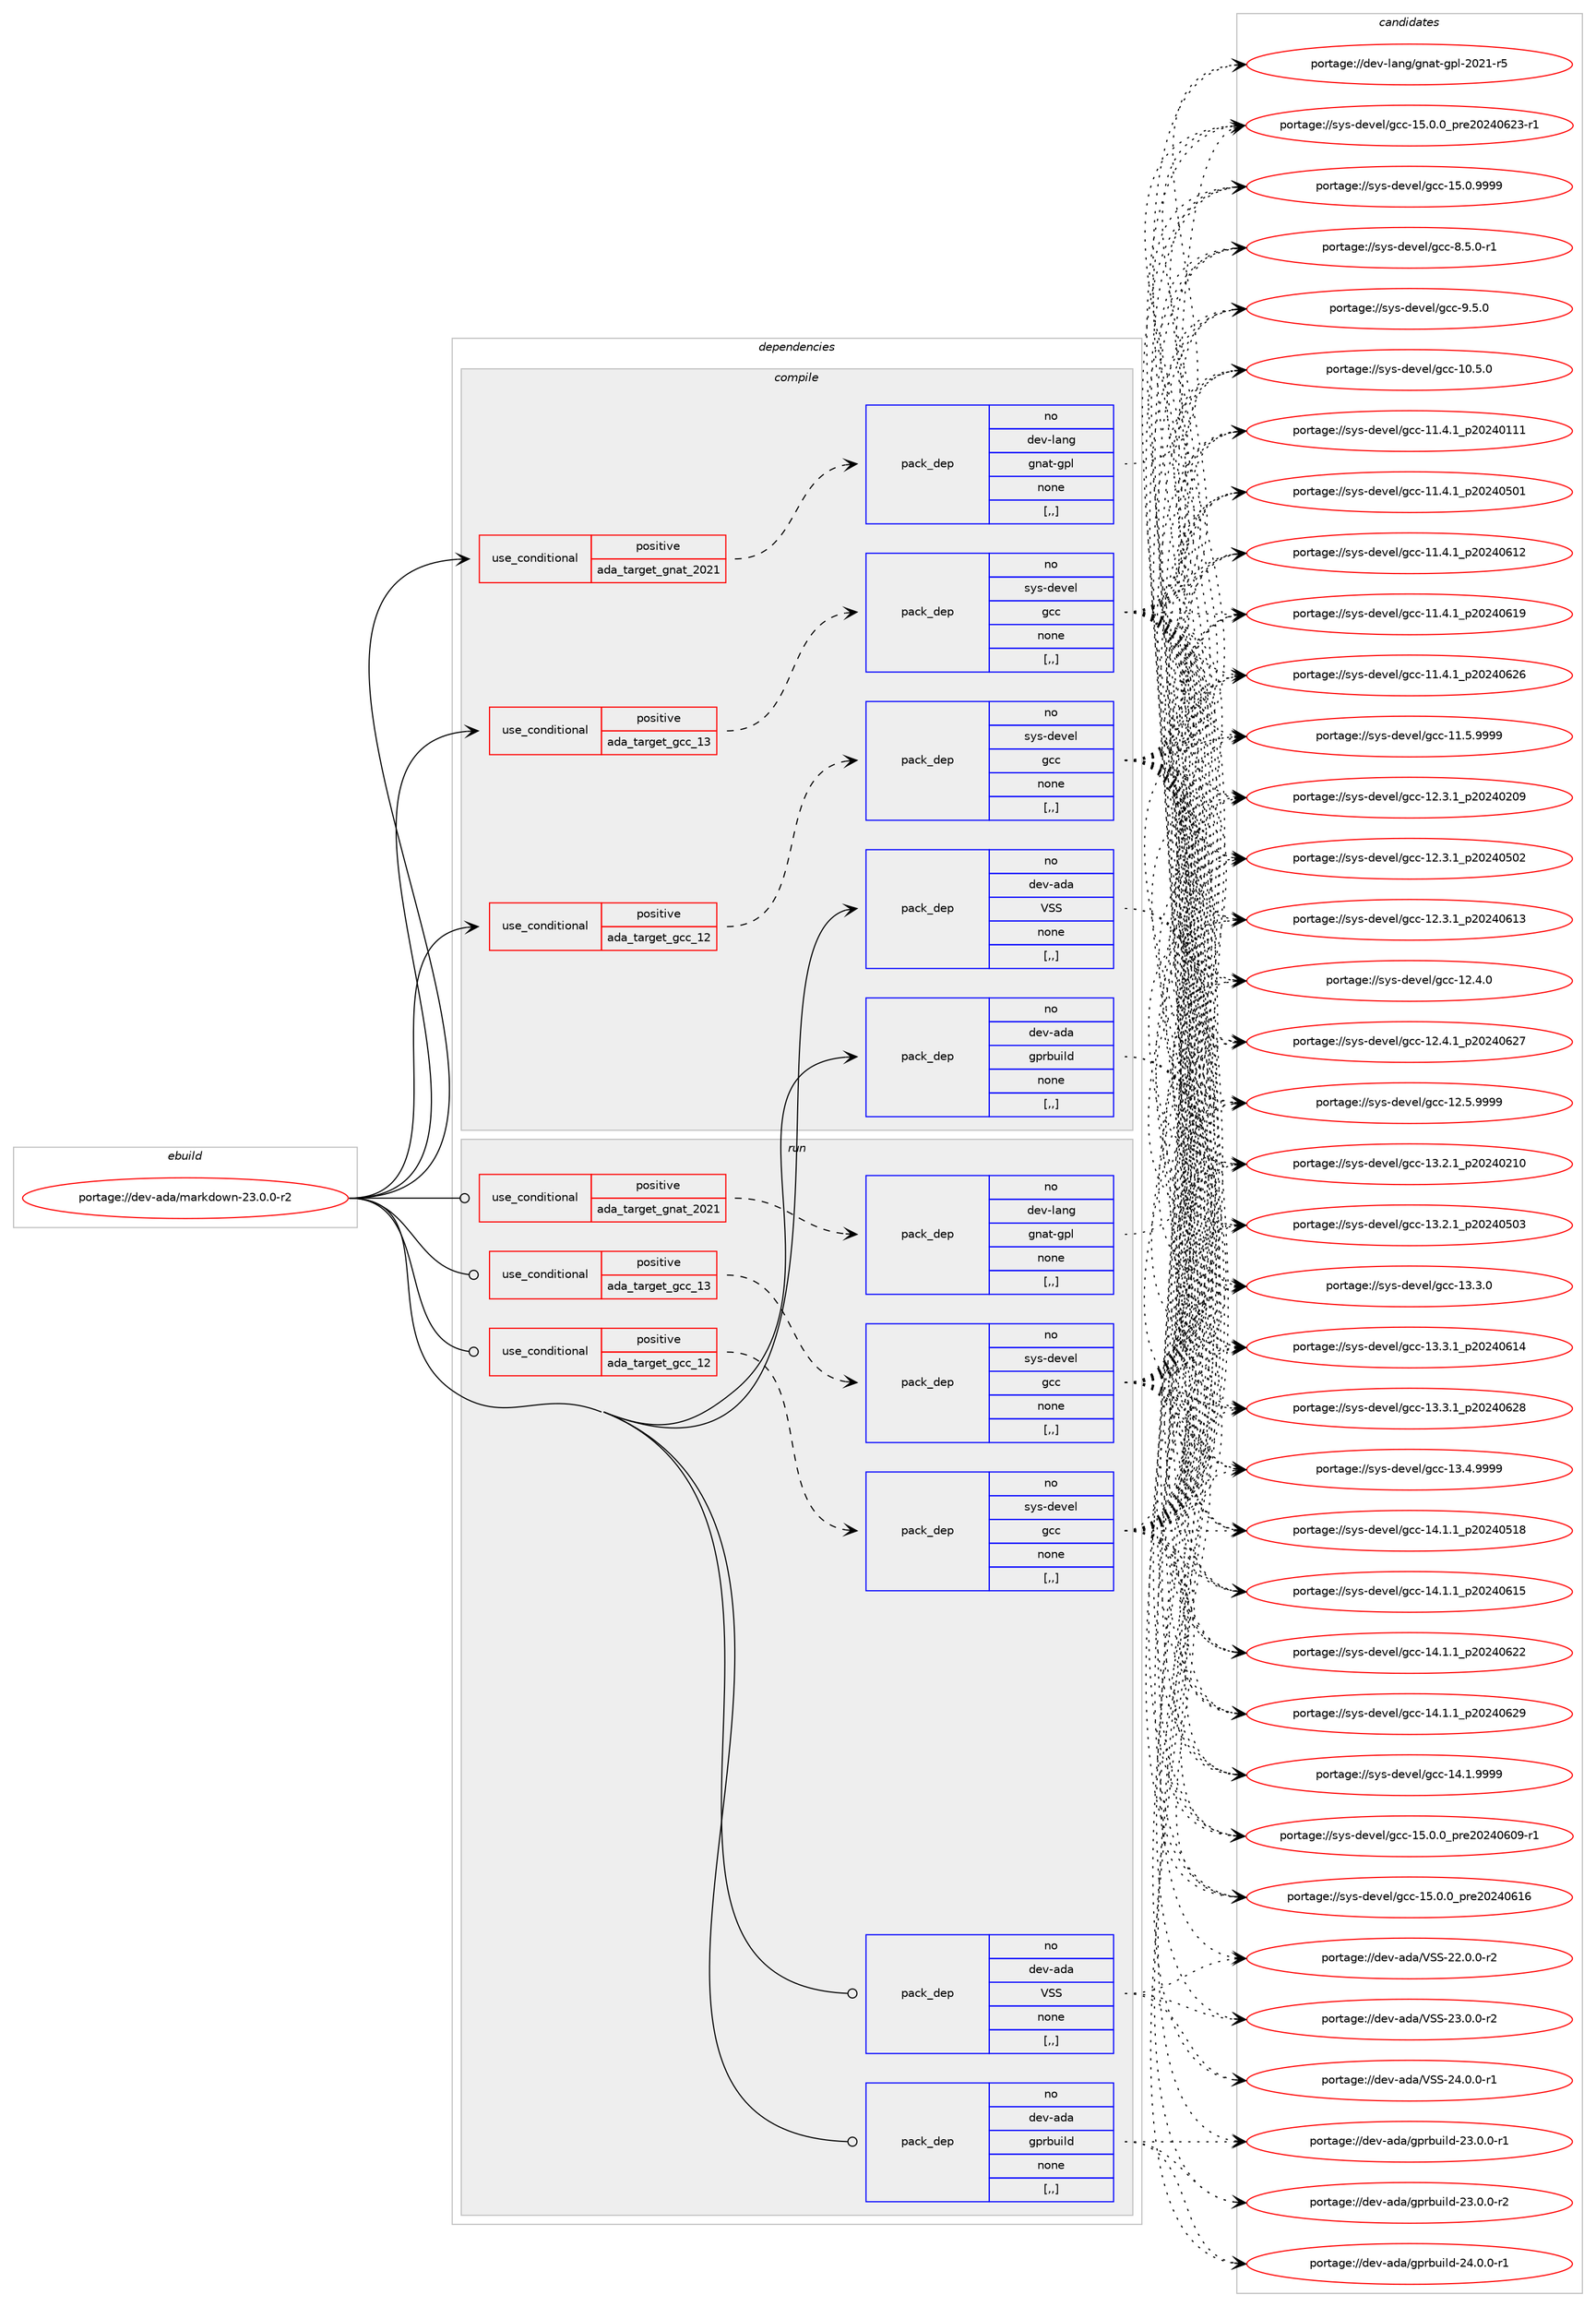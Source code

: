 digraph prolog {

# *************
# Graph options
# *************

newrank=true;
concentrate=true;
compound=true;
graph [rankdir=LR,fontname=Helvetica,fontsize=10,ranksep=1.5];#, ranksep=2.5, nodesep=0.2];
edge  [arrowhead=vee];
node  [fontname=Helvetica,fontsize=10];

# **********
# The ebuild
# **********

subgraph cluster_leftcol {
color=gray;
rank=same;
label=<<i>ebuild</i>>;
id [label="portage://dev-ada/markdown-23.0.0-r2", color=red, width=4, href="../dev-ada/markdown-23.0.0-r2.svg"];
}

# ****************
# The dependencies
# ****************

subgraph cluster_midcol {
color=gray;
label=<<i>dependencies</i>>;
subgraph cluster_compile {
fillcolor="#eeeeee";
style=filled;
label=<<i>compile</i>>;
subgraph cond16200 {
dependency62709 [label=<<TABLE BORDER="0" CELLBORDER="1" CELLSPACING="0" CELLPADDING="4"><TR><TD ROWSPAN="3" CELLPADDING="10">use_conditional</TD></TR><TR><TD>positive</TD></TR><TR><TD>ada_target_gcc_12</TD></TR></TABLE>>, shape=none, color=red];
subgraph pack45618 {
dependency62710 [label=<<TABLE BORDER="0" CELLBORDER="1" CELLSPACING="0" CELLPADDING="4" WIDTH="220"><TR><TD ROWSPAN="6" CELLPADDING="30">pack_dep</TD></TR><TR><TD WIDTH="110">no</TD></TR><TR><TD>sys-devel</TD></TR><TR><TD>gcc</TD></TR><TR><TD>none</TD></TR><TR><TD>[,,]</TD></TR></TABLE>>, shape=none, color=blue];
}
dependency62709:e -> dependency62710:w [weight=20,style="dashed",arrowhead="vee"];
}
id:e -> dependency62709:w [weight=20,style="solid",arrowhead="vee"];
subgraph cond16201 {
dependency62711 [label=<<TABLE BORDER="0" CELLBORDER="1" CELLSPACING="0" CELLPADDING="4"><TR><TD ROWSPAN="3" CELLPADDING="10">use_conditional</TD></TR><TR><TD>positive</TD></TR><TR><TD>ada_target_gcc_13</TD></TR></TABLE>>, shape=none, color=red];
subgraph pack45619 {
dependency62712 [label=<<TABLE BORDER="0" CELLBORDER="1" CELLSPACING="0" CELLPADDING="4" WIDTH="220"><TR><TD ROWSPAN="6" CELLPADDING="30">pack_dep</TD></TR><TR><TD WIDTH="110">no</TD></TR><TR><TD>sys-devel</TD></TR><TR><TD>gcc</TD></TR><TR><TD>none</TD></TR><TR><TD>[,,]</TD></TR></TABLE>>, shape=none, color=blue];
}
dependency62711:e -> dependency62712:w [weight=20,style="dashed",arrowhead="vee"];
}
id:e -> dependency62711:w [weight=20,style="solid",arrowhead="vee"];
subgraph cond16202 {
dependency62713 [label=<<TABLE BORDER="0" CELLBORDER="1" CELLSPACING="0" CELLPADDING="4"><TR><TD ROWSPAN="3" CELLPADDING="10">use_conditional</TD></TR><TR><TD>positive</TD></TR><TR><TD>ada_target_gnat_2021</TD></TR></TABLE>>, shape=none, color=red];
subgraph pack45620 {
dependency62714 [label=<<TABLE BORDER="0" CELLBORDER="1" CELLSPACING="0" CELLPADDING="4" WIDTH="220"><TR><TD ROWSPAN="6" CELLPADDING="30">pack_dep</TD></TR><TR><TD WIDTH="110">no</TD></TR><TR><TD>dev-lang</TD></TR><TR><TD>gnat-gpl</TD></TR><TR><TD>none</TD></TR><TR><TD>[,,]</TD></TR></TABLE>>, shape=none, color=blue];
}
dependency62713:e -> dependency62714:w [weight=20,style="dashed",arrowhead="vee"];
}
id:e -> dependency62713:w [weight=20,style="solid",arrowhead="vee"];
subgraph pack45621 {
dependency62715 [label=<<TABLE BORDER="0" CELLBORDER="1" CELLSPACING="0" CELLPADDING="4" WIDTH="220"><TR><TD ROWSPAN="6" CELLPADDING="30">pack_dep</TD></TR><TR><TD WIDTH="110">no</TD></TR><TR><TD>dev-ada</TD></TR><TR><TD>VSS</TD></TR><TR><TD>none</TD></TR><TR><TD>[,,]</TD></TR></TABLE>>, shape=none, color=blue];
}
id:e -> dependency62715:w [weight=20,style="solid",arrowhead="vee"];
subgraph pack45622 {
dependency62716 [label=<<TABLE BORDER="0" CELLBORDER="1" CELLSPACING="0" CELLPADDING="4" WIDTH="220"><TR><TD ROWSPAN="6" CELLPADDING="30">pack_dep</TD></TR><TR><TD WIDTH="110">no</TD></TR><TR><TD>dev-ada</TD></TR><TR><TD>gprbuild</TD></TR><TR><TD>none</TD></TR><TR><TD>[,,]</TD></TR></TABLE>>, shape=none, color=blue];
}
id:e -> dependency62716:w [weight=20,style="solid",arrowhead="vee"];
}
subgraph cluster_compileandrun {
fillcolor="#eeeeee";
style=filled;
label=<<i>compile and run</i>>;
}
subgraph cluster_run {
fillcolor="#eeeeee";
style=filled;
label=<<i>run</i>>;
subgraph cond16203 {
dependency62717 [label=<<TABLE BORDER="0" CELLBORDER="1" CELLSPACING="0" CELLPADDING="4"><TR><TD ROWSPAN="3" CELLPADDING="10">use_conditional</TD></TR><TR><TD>positive</TD></TR><TR><TD>ada_target_gcc_12</TD></TR></TABLE>>, shape=none, color=red];
subgraph pack45623 {
dependency62718 [label=<<TABLE BORDER="0" CELLBORDER="1" CELLSPACING="0" CELLPADDING="4" WIDTH="220"><TR><TD ROWSPAN="6" CELLPADDING="30">pack_dep</TD></TR><TR><TD WIDTH="110">no</TD></TR><TR><TD>sys-devel</TD></TR><TR><TD>gcc</TD></TR><TR><TD>none</TD></TR><TR><TD>[,,]</TD></TR></TABLE>>, shape=none, color=blue];
}
dependency62717:e -> dependency62718:w [weight=20,style="dashed",arrowhead="vee"];
}
id:e -> dependency62717:w [weight=20,style="solid",arrowhead="odot"];
subgraph cond16204 {
dependency62719 [label=<<TABLE BORDER="0" CELLBORDER="1" CELLSPACING="0" CELLPADDING="4"><TR><TD ROWSPAN="3" CELLPADDING="10">use_conditional</TD></TR><TR><TD>positive</TD></TR><TR><TD>ada_target_gcc_13</TD></TR></TABLE>>, shape=none, color=red];
subgraph pack45624 {
dependency62720 [label=<<TABLE BORDER="0" CELLBORDER="1" CELLSPACING="0" CELLPADDING="4" WIDTH="220"><TR><TD ROWSPAN="6" CELLPADDING="30">pack_dep</TD></TR><TR><TD WIDTH="110">no</TD></TR><TR><TD>sys-devel</TD></TR><TR><TD>gcc</TD></TR><TR><TD>none</TD></TR><TR><TD>[,,]</TD></TR></TABLE>>, shape=none, color=blue];
}
dependency62719:e -> dependency62720:w [weight=20,style="dashed",arrowhead="vee"];
}
id:e -> dependency62719:w [weight=20,style="solid",arrowhead="odot"];
subgraph cond16205 {
dependency62721 [label=<<TABLE BORDER="0" CELLBORDER="1" CELLSPACING="0" CELLPADDING="4"><TR><TD ROWSPAN="3" CELLPADDING="10">use_conditional</TD></TR><TR><TD>positive</TD></TR><TR><TD>ada_target_gnat_2021</TD></TR></TABLE>>, shape=none, color=red];
subgraph pack45625 {
dependency62722 [label=<<TABLE BORDER="0" CELLBORDER="1" CELLSPACING="0" CELLPADDING="4" WIDTH="220"><TR><TD ROWSPAN="6" CELLPADDING="30">pack_dep</TD></TR><TR><TD WIDTH="110">no</TD></TR><TR><TD>dev-lang</TD></TR><TR><TD>gnat-gpl</TD></TR><TR><TD>none</TD></TR><TR><TD>[,,]</TD></TR></TABLE>>, shape=none, color=blue];
}
dependency62721:e -> dependency62722:w [weight=20,style="dashed",arrowhead="vee"];
}
id:e -> dependency62721:w [weight=20,style="solid",arrowhead="odot"];
subgraph pack45626 {
dependency62723 [label=<<TABLE BORDER="0" CELLBORDER="1" CELLSPACING="0" CELLPADDING="4" WIDTH="220"><TR><TD ROWSPAN="6" CELLPADDING="30">pack_dep</TD></TR><TR><TD WIDTH="110">no</TD></TR><TR><TD>dev-ada</TD></TR><TR><TD>VSS</TD></TR><TR><TD>none</TD></TR><TR><TD>[,,]</TD></TR></TABLE>>, shape=none, color=blue];
}
id:e -> dependency62723:w [weight=20,style="solid",arrowhead="odot"];
subgraph pack45627 {
dependency62724 [label=<<TABLE BORDER="0" CELLBORDER="1" CELLSPACING="0" CELLPADDING="4" WIDTH="220"><TR><TD ROWSPAN="6" CELLPADDING="30">pack_dep</TD></TR><TR><TD WIDTH="110">no</TD></TR><TR><TD>dev-ada</TD></TR><TR><TD>gprbuild</TD></TR><TR><TD>none</TD></TR><TR><TD>[,,]</TD></TR></TABLE>>, shape=none, color=blue];
}
id:e -> dependency62724:w [weight=20,style="solid",arrowhead="odot"];
}
}

# **************
# The candidates
# **************

subgraph cluster_choices {
rank=same;
color=gray;
label=<<i>candidates</i>>;

subgraph choice45618 {
color=black;
nodesep=1;
choice1151211154510010111810110847103999945494846534648 [label="portage://sys-devel/gcc-10.5.0", color=red, width=4,href="../sys-devel/gcc-10.5.0.svg"];
choice1151211154510010111810110847103999945494946524649951125048505248494949 [label="portage://sys-devel/gcc-11.4.1_p20240111", color=red, width=4,href="../sys-devel/gcc-11.4.1_p20240111.svg"];
choice1151211154510010111810110847103999945494946524649951125048505248534849 [label="portage://sys-devel/gcc-11.4.1_p20240501", color=red, width=4,href="../sys-devel/gcc-11.4.1_p20240501.svg"];
choice1151211154510010111810110847103999945494946524649951125048505248544950 [label="portage://sys-devel/gcc-11.4.1_p20240612", color=red, width=4,href="../sys-devel/gcc-11.4.1_p20240612.svg"];
choice1151211154510010111810110847103999945494946524649951125048505248544957 [label="portage://sys-devel/gcc-11.4.1_p20240619", color=red, width=4,href="../sys-devel/gcc-11.4.1_p20240619.svg"];
choice1151211154510010111810110847103999945494946524649951125048505248545054 [label="portage://sys-devel/gcc-11.4.1_p20240626", color=red, width=4,href="../sys-devel/gcc-11.4.1_p20240626.svg"];
choice1151211154510010111810110847103999945494946534657575757 [label="portage://sys-devel/gcc-11.5.9999", color=red, width=4,href="../sys-devel/gcc-11.5.9999.svg"];
choice1151211154510010111810110847103999945495046514649951125048505248504857 [label="portage://sys-devel/gcc-12.3.1_p20240209", color=red, width=4,href="../sys-devel/gcc-12.3.1_p20240209.svg"];
choice1151211154510010111810110847103999945495046514649951125048505248534850 [label="portage://sys-devel/gcc-12.3.1_p20240502", color=red, width=4,href="../sys-devel/gcc-12.3.1_p20240502.svg"];
choice1151211154510010111810110847103999945495046514649951125048505248544951 [label="portage://sys-devel/gcc-12.3.1_p20240613", color=red, width=4,href="../sys-devel/gcc-12.3.1_p20240613.svg"];
choice1151211154510010111810110847103999945495046524648 [label="portage://sys-devel/gcc-12.4.0", color=red, width=4,href="../sys-devel/gcc-12.4.0.svg"];
choice1151211154510010111810110847103999945495046524649951125048505248545055 [label="portage://sys-devel/gcc-12.4.1_p20240627", color=red, width=4,href="../sys-devel/gcc-12.4.1_p20240627.svg"];
choice1151211154510010111810110847103999945495046534657575757 [label="portage://sys-devel/gcc-12.5.9999", color=red, width=4,href="../sys-devel/gcc-12.5.9999.svg"];
choice1151211154510010111810110847103999945495146504649951125048505248504948 [label="portage://sys-devel/gcc-13.2.1_p20240210", color=red, width=4,href="../sys-devel/gcc-13.2.1_p20240210.svg"];
choice1151211154510010111810110847103999945495146504649951125048505248534851 [label="portage://sys-devel/gcc-13.2.1_p20240503", color=red, width=4,href="../sys-devel/gcc-13.2.1_p20240503.svg"];
choice1151211154510010111810110847103999945495146514648 [label="portage://sys-devel/gcc-13.3.0", color=red, width=4,href="../sys-devel/gcc-13.3.0.svg"];
choice1151211154510010111810110847103999945495146514649951125048505248544952 [label="portage://sys-devel/gcc-13.3.1_p20240614", color=red, width=4,href="../sys-devel/gcc-13.3.1_p20240614.svg"];
choice1151211154510010111810110847103999945495146514649951125048505248545056 [label="portage://sys-devel/gcc-13.3.1_p20240628", color=red, width=4,href="../sys-devel/gcc-13.3.1_p20240628.svg"];
choice1151211154510010111810110847103999945495146524657575757 [label="portage://sys-devel/gcc-13.4.9999", color=red, width=4,href="../sys-devel/gcc-13.4.9999.svg"];
choice1151211154510010111810110847103999945495246494649951125048505248534956 [label="portage://sys-devel/gcc-14.1.1_p20240518", color=red, width=4,href="../sys-devel/gcc-14.1.1_p20240518.svg"];
choice1151211154510010111810110847103999945495246494649951125048505248544953 [label="portage://sys-devel/gcc-14.1.1_p20240615", color=red, width=4,href="../sys-devel/gcc-14.1.1_p20240615.svg"];
choice1151211154510010111810110847103999945495246494649951125048505248545050 [label="portage://sys-devel/gcc-14.1.1_p20240622", color=red, width=4,href="../sys-devel/gcc-14.1.1_p20240622.svg"];
choice1151211154510010111810110847103999945495246494649951125048505248545057 [label="portage://sys-devel/gcc-14.1.1_p20240629", color=red, width=4,href="../sys-devel/gcc-14.1.1_p20240629.svg"];
choice1151211154510010111810110847103999945495246494657575757 [label="portage://sys-devel/gcc-14.1.9999", color=red, width=4,href="../sys-devel/gcc-14.1.9999.svg"];
choice11512111545100101118101108471039999454953464846489511211410150485052485448574511449 [label="portage://sys-devel/gcc-15.0.0_pre20240609-r1", color=red, width=4,href="../sys-devel/gcc-15.0.0_pre20240609-r1.svg"];
choice1151211154510010111810110847103999945495346484648951121141015048505248544954 [label="portage://sys-devel/gcc-15.0.0_pre20240616", color=red, width=4,href="../sys-devel/gcc-15.0.0_pre20240616.svg"];
choice11512111545100101118101108471039999454953464846489511211410150485052485450514511449 [label="portage://sys-devel/gcc-15.0.0_pre20240623-r1", color=red, width=4,href="../sys-devel/gcc-15.0.0_pre20240623-r1.svg"];
choice1151211154510010111810110847103999945495346484657575757 [label="portage://sys-devel/gcc-15.0.9999", color=red, width=4,href="../sys-devel/gcc-15.0.9999.svg"];
choice115121115451001011181011084710399994556465346484511449 [label="portage://sys-devel/gcc-8.5.0-r1", color=red, width=4,href="../sys-devel/gcc-8.5.0-r1.svg"];
choice11512111545100101118101108471039999455746534648 [label="portage://sys-devel/gcc-9.5.0", color=red, width=4,href="../sys-devel/gcc-9.5.0.svg"];
dependency62710:e -> choice1151211154510010111810110847103999945494846534648:w [style=dotted,weight="100"];
dependency62710:e -> choice1151211154510010111810110847103999945494946524649951125048505248494949:w [style=dotted,weight="100"];
dependency62710:e -> choice1151211154510010111810110847103999945494946524649951125048505248534849:w [style=dotted,weight="100"];
dependency62710:e -> choice1151211154510010111810110847103999945494946524649951125048505248544950:w [style=dotted,weight="100"];
dependency62710:e -> choice1151211154510010111810110847103999945494946524649951125048505248544957:w [style=dotted,weight="100"];
dependency62710:e -> choice1151211154510010111810110847103999945494946524649951125048505248545054:w [style=dotted,weight="100"];
dependency62710:e -> choice1151211154510010111810110847103999945494946534657575757:w [style=dotted,weight="100"];
dependency62710:e -> choice1151211154510010111810110847103999945495046514649951125048505248504857:w [style=dotted,weight="100"];
dependency62710:e -> choice1151211154510010111810110847103999945495046514649951125048505248534850:w [style=dotted,weight="100"];
dependency62710:e -> choice1151211154510010111810110847103999945495046514649951125048505248544951:w [style=dotted,weight="100"];
dependency62710:e -> choice1151211154510010111810110847103999945495046524648:w [style=dotted,weight="100"];
dependency62710:e -> choice1151211154510010111810110847103999945495046524649951125048505248545055:w [style=dotted,weight="100"];
dependency62710:e -> choice1151211154510010111810110847103999945495046534657575757:w [style=dotted,weight="100"];
dependency62710:e -> choice1151211154510010111810110847103999945495146504649951125048505248504948:w [style=dotted,weight="100"];
dependency62710:e -> choice1151211154510010111810110847103999945495146504649951125048505248534851:w [style=dotted,weight="100"];
dependency62710:e -> choice1151211154510010111810110847103999945495146514648:w [style=dotted,weight="100"];
dependency62710:e -> choice1151211154510010111810110847103999945495146514649951125048505248544952:w [style=dotted,weight="100"];
dependency62710:e -> choice1151211154510010111810110847103999945495146514649951125048505248545056:w [style=dotted,weight="100"];
dependency62710:e -> choice1151211154510010111810110847103999945495146524657575757:w [style=dotted,weight="100"];
dependency62710:e -> choice1151211154510010111810110847103999945495246494649951125048505248534956:w [style=dotted,weight="100"];
dependency62710:e -> choice1151211154510010111810110847103999945495246494649951125048505248544953:w [style=dotted,weight="100"];
dependency62710:e -> choice1151211154510010111810110847103999945495246494649951125048505248545050:w [style=dotted,weight="100"];
dependency62710:e -> choice1151211154510010111810110847103999945495246494649951125048505248545057:w [style=dotted,weight="100"];
dependency62710:e -> choice1151211154510010111810110847103999945495246494657575757:w [style=dotted,weight="100"];
dependency62710:e -> choice11512111545100101118101108471039999454953464846489511211410150485052485448574511449:w [style=dotted,weight="100"];
dependency62710:e -> choice1151211154510010111810110847103999945495346484648951121141015048505248544954:w [style=dotted,weight="100"];
dependency62710:e -> choice11512111545100101118101108471039999454953464846489511211410150485052485450514511449:w [style=dotted,weight="100"];
dependency62710:e -> choice1151211154510010111810110847103999945495346484657575757:w [style=dotted,weight="100"];
dependency62710:e -> choice115121115451001011181011084710399994556465346484511449:w [style=dotted,weight="100"];
dependency62710:e -> choice11512111545100101118101108471039999455746534648:w [style=dotted,weight="100"];
}
subgraph choice45619 {
color=black;
nodesep=1;
choice1151211154510010111810110847103999945494846534648 [label="portage://sys-devel/gcc-10.5.0", color=red, width=4,href="../sys-devel/gcc-10.5.0.svg"];
choice1151211154510010111810110847103999945494946524649951125048505248494949 [label="portage://sys-devel/gcc-11.4.1_p20240111", color=red, width=4,href="../sys-devel/gcc-11.4.1_p20240111.svg"];
choice1151211154510010111810110847103999945494946524649951125048505248534849 [label="portage://sys-devel/gcc-11.4.1_p20240501", color=red, width=4,href="../sys-devel/gcc-11.4.1_p20240501.svg"];
choice1151211154510010111810110847103999945494946524649951125048505248544950 [label="portage://sys-devel/gcc-11.4.1_p20240612", color=red, width=4,href="../sys-devel/gcc-11.4.1_p20240612.svg"];
choice1151211154510010111810110847103999945494946524649951125048505248544957 [label="portage://sys-devel/gcc-11.4.1_p20240619", color=red, width=4,href="../sys-devel/gcc-11.4.1_p20240619.svg"];
choice1151211154510010111810110847103999945494946524649951125048505248545054 [label="portage://sys-devel/gcc-11.4.1_p20240626", color=red, width=4,href="../sys-devel/gcc-11.4.1_p20240626.svg"];
choice1151211154510010111810110847103999945494946534657575757 [label="portage://sys-devel/gcc-11.5.9999", color=red, width=4,href="../sys-devel/gcc-11.5.9999.svg"];
choice1151211154510010111810110847103999945495046514649951125048505248504857 [label="portage://sys-devel/gcc-12.3.1_p20240209", color=red, width=4,href="../sys-devel/gcc-12.3.1_p20240209.svg"];
choice1151211154510010111810110847103999945495046514649951125048505248534850 [label="portage://sys-devel/gcc-12.3.1_p20240502", color=red, width=4,href="../sys-devel/gcc-12.3.1_p20240502.svg"];
choice1151211154510010111810110847103999945495046514649951125048505248544951 [label="portage://sys-devel/gcc-12.3.1_p20240613", color=red, width=4,href="../sys-devel/gcc-12.3.1_p20240613.svg"];
choice1151211154510010111810110847103999945495046524648 [label="portage://sys-devel/gcc-12.4.0", color=red, width=4,href="../sys-devel/gcc-12.4.0.svg"];
choice1151211154510010111810110847103999945495046524649951125048505248545055 [label="portage://sys-devel/gcc-12.4.1_p20240627", color=red, width=4,href="../sys-devel/gcc-12.4.1_p20240627.svg"];
choice1151211154510010111810110847103999945495046534657575757 [label="portage://sys-devel/gcc-12.5.9999", color=red, width=4,href="../sys-devel/gcc-12.5.9999.svg"];
choice1151211154510010111810110847103999945495146504649951125048505248504948 [label="portage://sys-devel/gcc-13.2.1_p20240210", color=red, width=4,href="../sys-devel/gcc-13.2.1_p20240210.svg"];
choice1151211154510010111810110847103999945495146504649951125048505248534851 [label="portage://sys-devel/gcc-13.2.1_p20240503", color=red, width=4,href="../sys-devel/gcc-13.2.1_p20240503.svg"];
choice1151211154510010111810110847103999945495146514648 [label="portage://sys-devel/gcc-13.3.0", color=red, width=4,href="../sys-devel/gcc-13.3.0.svg"];
choice1151211154510010111810110847103999945495146514649951125048505248544952 [label="portage://sys-devel/gcc-13.3.1_p20240614", color=red, width=4,href="../sys-devel/gcc-13.3.1_p20240614.svg"];
choice1151211154510010111810110847103999945495146514649951125048505248545056 [label="portage://sys-devel/gcc-13.3.1_p20240628", color=red, width=4,href="../sys-devel/gcc-13.3.1_p20240628.svg"];
choice1151211154510010111810110847103999945495146524657575757 [label="portage://sys-devel/gcc-13.4.9999", color=red, width=4,href="../sys-devel/gcc-13.4.9999.svg"];
choice1151211154510010111810110847103999945495246494649951125048505248534956 [label="portage://sys-devel/gcc-14.1.1_p20240518", color=red, width=4,href="../sys-devel/gcc-14.1.1_p20240518.svg"];
choice1151211154510010111810110847103999945495246494649951125048505248544953 [label="portage://sys-devel/gcc-14.1.1_p20240615", color=red, width=4,href="../sys-devel/gcc-14.1.1_p20240615.svg"];
choice1151211154510010111810110847103999945495246494649951125048505248545050 [label="portage://sys-devel/gcc-14.1.1_p20240622", color=red, width=4,href="../sys-devel/gcc-14.1.1_p20240622.svg"];
choice1151211154510010111810110847103999945495246494649951125048505248545057 [label="portage://sys-devel/gcc-14.1.1_p20240629", color=red, width=4,href="../sys-devel/gcc-14.1.1_p20240629.svg"];
choice1151211154510010111810110847103999945495246494657575757 [label="portage://sys-devel/gcc-14.1.9999", color=red, width=4,href="../sys-devel/gcc-14.1.9999.svg"];
choice11512111545100101118101108471039999454953464846489511211410150485052485448574511449 [label="portage://sys-devel/gcc-15.0.0_pre20240609-r1", color=red, width=4,href="../sys-devel/gcc-15.0.0_pre20240609-r1.svg"];
choice1151211154510010111810110847103999945495346484648951121141015048505248544954 [label="portage://sys-devel/gcc-15.0.0_pre20240616", color=red, width=4,href="../sys-devel/gcc-15.0.0_pre20240616.svg"];
choice11512111545100101118101108471039999454953464846489511211410150485052485450514511449 [label="portage://sys-devel/gcc-15.0.0_pre20240623-r1", color=red, width=4,href="../sys-devel/gcc-15.0.0_pre20240623-r1.svg"];
choice1151211154510010111810110847103999945495346484657575757 [label="portage://sys-devel/gcc-15.0.9999", color=red, width=4,href="../sys-devel/gcc-15.0.9999.svg"];
choice115121115451001011181011084710399994556465346484511449 [label="portage://sys-devel/gcc-8.5.0-r1", color=red, width=4,href="../sys-devel/gcc-8.5.0-r1.svg"];
choice11512111545100101118101108471039999455746534648 [label="portage://sys-devel/gcc-9.5.0", color=red, width=4,href="../sys-devel/gcc-9.5.0.svg"];
dependency62712:e -> choice1151211154510010111810110847103999945494846534648:w [style=dotted,weight="100"];
dependency62712:e -> choice1151211154510010111810110847103999945494946524649951125048505248494949:w [style=dotted,weight="100"];
dependency62712:e -> choice1151211154510010111810110847103999945494946524649951125048505248534849:w [style=dotted,weight="100"];
dependency62712:e -> choice1151211154510010111810110847103999945494946524649951125048505248544950:w [style=dotted,weight="100"];
dependency62712:e -> choice1151211154510010111810110847103999945494946524649951125048505248544957:w [style=dotted,weight="100"];
dependency62712:e -> choice1151211154510010111810110847103999945494946524649951125048505248545054:w [style=dotted,weight="100"];
dependency62712:e -> choice1151211154510010111810110847103999945494946534657575757:w [style=dotted,weight="100"];
dependency62712:e -> choice1151211154510010111810110847103999945495046514649951125048505248504857:w [style=dotted,weight="100"];
dependency62712:e -> choice1151211154510010111810110847103999945495046514649951125048505248534850:w [style=dotted,weight="100"];
dependency62712:e -> choice1151211154510010111810110847103999945495046514649951125048505248544951:w [style=dotted,weight="100"];
dependency62712:e -> choice1151211154510010111810110847103999945495046524648:w [style=dotted,weight="100"];
dependency62712:e -> choice1151211154510010111810110847103999945495046524649951125048505248545055:w [style=dotted,weight="100"];
dependency62712:e -> choice1151211154510010111810110847103999945495046534657575757:w [style=dotted,weight="100"];
dependency62712:e -> choice1151211154510010111810110847103999945495146504649951125048505248504948:w [style=dotted,weight="100"];
dependency62712:e -> choice1151211154510010111810110847103999945495146504649951125048505248534851:w [style=dotted,weight="100"];
dependency62712:e -> choice1151211154510010111810110847103999945495146514648:w [style=dotted,weight="100"];
dependency62712:e -> choice1151211154510010111810110847103999945495146514649951125048505248544952:w [style=dotted,weight="100"];
dependency62712:e -> choice1151211154510010111810110847103999945495146514649951125048505248545056:w [style=dotted,weight="100"];
dependency62712:e -> choice1151211154510010111810110847103999945495146524657575757:w [style=dotted,weight="100"];
dependency62712:e -> choice1151211154510010111810110847103999945495246494649951125048505248534956:w [style=dotted,weight="100"];
dependency62712:e -> choice1151211154510010111810110847103999945495246494649951125048505248544953:w [style=dotted,weight="100"];
dependency62712:e -> choice1151211154510010111810110847103999945495246494649951125048505248545050:w [style=dotted,weight="100"];
dependency62712:e -> choice1151211154510010111810110847103999945495246494649951125048505248545057:w [style=dotted,weight="100"];
dependency62712:e -> choice1151211154510010111810110847103999945495246494657575757:w [style=dotted,weight="100"];
dependency62712:e -> choice11512111545100101118101108471039999454953464846489511211410150485052485448574511449:w [style=dotted,weight="100"];
dependency62712:e -> choice1151211154510010111810110847103999945495346484648951121141015048505248544954:w [style=dotted,weight="100"];
dependency62712:e -> choice11512111545100101118101108471039999454953464846489511211410150485052485450514511449:w [style=dotted,weight="100"];
dependency62712:e -> choice1151211154510010111810110847103999945495346484657575757:w [style=dotted,weight="100"];
dependency62712:e -> choice115121115451001011181011084710399994556465346484511449:w [style=dotted,weight="100"];
dependency62712:e -> choice11512111545100101118101108471039999455746534648:w [style=dotted,weight="100"];
}
subgraph choice45620 {
color=black;
nodesep=1;
choice100101118451089711010347103110971164510311210845504850494511453 [label="portage://dev-lang/gnat-gpl-2021-r5", color=red, width=4,href="../dev-lang/gnat-gpl-2021-r5.svg"];
dependency62714:e -> choice100101118451089711010347103110971164510311210845504850494511453:w [style=dotted,weight="100"];
}
subgraph choice45621 {
color=black;
nodesep=1;
choice10010111845971009747868383455050464846484511450 [label="portage://dev-ada/VSS-22.0.0-r2", color=red, width=4,href="../dev-ada/VSS-22.0.0-r2.svg"];
choice10010111845971009747868383455051464846484511450 [label="portage://dev-ada/VSS-23.0.0-r2", color=red, width=4,href="../dev-ada/VSS-23.0.0-r2.svg"];
choice10010111845971009747868383455052464846484511449 [label="portage://dev-ada/VSS-24.0.0-r1", color=red, width=4,href="../dev-ada/VSS-24.0.0-r1.svg"];
dependency62715:e -> choice10010111845971009747868383455050464846484511450:w [style=dotted,weight="100"];
dependency62715:e -> choice10010111845971009747868383455051464846484511450:w [style=dotted,weight="100"];
dependency62715:e -> choice10010111845971009747868383455052464846484511449:w [style=dotted,weight="100"];
}
subgraph choice45622 {
color=black;
nodesep=1;
choice1001011184597100974710311211498117105108100455051464846484511449 [label="portage://dev-ada/gprbuild-23.0.0-r1", color=red, width=4,href="../dev-ada/gprbuild-23.0.0-r1.svg"];
choice1001011184597100974710311211498117105108100455051464846484511450 [label="portage://dev-ada/gprbuild-23.0.0-r2", color=red, width=4,href="../dev-ada/gprbuild-23.0.0-r2.svg"];
choice1001011184597100974710311211498117105108100455052464846484511449 [label="portage://dev-ada/gprbuild-24.0.0-r1", color=red, width=4,href="../dev-ada/gprbuild-24.0.0-r1.svg"];
dependency62716:e -> choice1001011184597100974710311211498117105108100455051464846484511449:w [style=dotted,weight="100"];
dependency62716:e -> choice1001011184597100974710311211498117105108100455051464846484511450:w [style=dotted,weight="100"];
dependency62716:e -> choice1001011184597100974710311211498117105108100455052464846484511449:w [style=dotted,weight="100"];
}
subgraph choice45623 {
color=black;
nodesep=1;
choice1151211154510010111810110847103999945494846534648 [label="portage://sys-devel/gcc-10.5.0", color=red, width=4,href="../sys-devel/gcc-10.5.0.svg"];
choice1151211154510010111810110847103999945494946524649951125048505248494949 [label="portage://sys-devel/gcc-11.4.1_p20240111", color=red, width=4,href="../sys-devel/gcc-11.4.1_p20240111.svg"];
choice1151211154510010111810110847103999945494946524649951125048505248534849 [label="portage://sys-devel/gcc-11.4.1_p20240501", color=red, width=4,href="../sys-devel/gcc-11.4.1_p20240501.svg"];
choice1151211154510010111810110847103999945494946524649951125048505248544950 [label="portage://sys-devel/gcc-11.4.1_p20240612", color=red, width=4,href="../sys-devel/gcc-11.4.1_p20240612.svg"];
choice1151211154510010111810110847103999945494946524649951125048505248544957 [label="portage://sys-devel/gcc-11.4.1_p20240619", color=red, width=4,href="../sys-devel/gcc-11.4.1_p20240619.svg"];
choice1151211154510010111810110847103999945494946524649951125048505248545054 [label="portage://sys-devel/gcc-11.4.1_p20240626", color=red, width=4,href="../sys-devel/gcc-11.4.1_p20240626.svg"];
choice1151211154510010111810110847103999945494946534657575757 [label="portage://sys-devel/gcc-11.5.9999", color=red, width=4,href="../sys-devel/gcc-11.5.9999.svg"];
choice1151211154510010111810110847103999945495046514649951125048505248504857 [label="portage://sys-devel/gcc-12.3.1_p20240209", color=red, width=4,href="../sys-devel/gcc-12.3.1_p20240209.svg"];
choice1151211154510010111810110847103999945495046514649951125048505248534850 [label="portage://sys-devel/gcc-12.3.1_p20240502", color=red, width=4,href="../sys-devel/gcc-12.3.1_p20240502.svg"];
choice1151211154510010111810110847103999945495046514649951125048505248544951 [label="portage://sys-devel/gcc-12.3.1_p20240613", color=red, width=4,href="../sys-devel/gcc-12.3.1_p20240613.svg"];
choice1151211154510010111810110847103999945495046524648 [label="portage://sys-devel/gcc-12.4.0", color=red, width=4,href="../sys-devel/gcc-12.4.0.svg"];
choice1151211154510010111810110847103999945495046524649951125048505248545055 [label="portage://sys-devel/gcc-12.4.1_p20240627", color=red, width=4,href="../sys-devel/gcc-12.4.1_p20240627.svg"];
choice1151211154510010111810110847103999945495046534657575757 [label="portage://sys-devel/gcc-12.5.9999", color=red, width=4,href="../sys-devel/gcc-12.5.9999.svg"];
choice1151211154510010111810110847103999945495146504649951125048505248504948 [label="portage://sys-devel/gcc-13.2.1_p20240210", color=red, width=4,href="../sys-devel/gcc-13.2.1_p20240210.svg"];
choice1151211154510010111810110847103999945495146504649951125048505248534851 [label="portage://sys-devel/gcc-13.2.1_p20240503", color=red, width=4,href="../sys-devel/gcc-13.2.1_p20240503.svg"];
choice1151211154510010111810110847103999945495146514648 [label="portage://sys-devel/gcc-13.3.0", color=red, width=4,href="../sys-devel/gcc-13.3.0.svg"];
choice1151211154510010111810110847103999945495146514649951125048505248544952 [label="portage://sys-devel/gcc-13.3.1_p20240614", color=red, width=4,href="../sys-devel/gcc-13.3.1_p20240614.svg"];
choice1151211154510010111810110847103999945495146514649951125048505248545056 [label="portage://sys-devel/gcc-13.3.1_p20240628", color=red, width=4,href="../sys-devel/gcc-13.3.1_p20240628.svg"];
choice1151211154510010111810110847103999945495146524657575757 [label="portage://sys-devel/gcc-13.4.9999", color=red, width=4,href="../sys-devel/gcc-13.4.9999.svg"];
choice1151211154510010111810110847103999945495246494649951125048505248534956 [label="portage://sys-devel/gcc-14.1.1_p20240518", color=red, width=4,href="../sys-devel/gcc-14.1.1_p20240518.svg"];
choice1151211154510010111810110847103999945495246494649951125048505248544953 [label="portage://sys-devel/gcc-14.1.1_p20240615", color=red, width=4,href="../sys-devel/gcc-14.1.1_p20240615.svg"];
choice1151211154510010111810110847103999945495246494649951125048505248545050 [label="portage://sys-devel/gcc-14.1.1_p20240622", color=red, width=4,href="../sys-devel/gcc-14.1.1_p20240622.svg"];
choice1151211154510010111810110847103999945495246494649951125048505248545057 [label="portage://sys-devel/gcc-14.1.1_p20240629", color=red, width=4,href="../sys-devel/gcc-14.1.1_p20240629.svg"];
choice1151211154510010111810110847103999945495246494657575757 [label="portage://sys-devel/gcc-14.1.9999", color=red, width=4,href="../sys-devel/gcc-14.1.9999.svg"];
choice11512111545100101118101108471039999454953464846489511211410150485052485448574511449 [label="portage://sys-devel/gcc-15.0.0_pre20240609-r1", color=red, width=4,href="../sys-devel/gcc-15.0.0_pre20240609-r1.svg"];
choice1151211154510010111810110847103999945495346484648951121141015048505248544954 [label="portage://sys-devel/gcc-15.0.0_pre20240616", color=red, width=4,href="../sys-devel/gcc-15.0.0_pre20240616.svg"];
choice11512111545100101118101108471039999454953464846489511211410150485052485450514511449 [label="portage://sys-devel/gcc-15.0.0_pre20240623-r1", color=red, width=4,href="../sys-devel/gcc-15.0.0_pre20240623-r1.svg"];
choice1151211154510010111810110847103999945495346484657575757 [label="portage://sys-devel/gcc-15.0.9999", color=red, width=4,href="../sys-devel/gcc-15.0.9999.svg"];
choice115121115451001011181011084710399994556465346484511449 [label="portage://sys-devel/gcc-8.5.0-r1", color=red, width=4,href="../sys-devel/gcc-8.5.0-r1.svg"];
choice11512111545100101118101108471039999455746534648 [label="portage://sys-devel/gcc-9.5.0", color=red, width=4,href="../sys-devel/gcc-9.5.0.svg"];
dependency62718:e -> choice1151211154510010111810110847103999945494846534648:w [style=dotted,weight="100"];
dependency62718:e -> choice1151211154510010111810110847103999945494946524649951125048505248494949:w [style=dotted,weight="100"];
dependency62718:e -> choice1151211154510010111810110847103999945494946524649951125048505248534849:w [style=dotted,weight="100"];
dependency62718:e -> choice1151211154510010111810110847103999945494946524649951125048505248544950:w [style=dotted,weight="100"];
dependency62718:e -> choice1151211154510010111810110847103999945494946524649951125048505248544957:w [style=dotted,weight="100"];
dependency62718:e -> choice1151211154510010111810110847103999945494946524649951125048505248545054:w [style=dotted,weight="100"];
dependency62718:e -> choice1151211154510010111810110847103999945494946534657575757:w [style=dotted,weight="100"];
dependency62718:e -> choice1151211154510010111810110847103999945495046514649951125048505248504857:w [style=dotted,weight="100"];
dependency62718:e -> choice1151211154510010111810110847103999945495046514649951125048505248534850:w [style=dotted,weight="100"];
dependency62718:e -> choice1151211154510010111810110847103999945495046514649951125048505248544951:w [style=dotted,weight="100"];
dependency62718:e -> choice1151211154510010111810110847103999945495046524648:w [style=dotted,weight="100"];
dependency62718:e -> choice1151211154510010111810110847103999945495046524649951125048505248545055:w [style=dotted,weight="100"];
dependency62718:e -> choice1151211154510010111810110847103999945495046534657575757:w [style=dotted,weight="100"];
dependency62718:e -> choice1151211154510010111810110847103999945495146504649951125048505248504948:w [style=dotted,weight="100"];
dependency62718:e -> choice1151211154510010111810110847103999945495146504649951125048505248534851:w [style=dotted,weight="100"];
dependency62718:e -> choice1151211154510010111810110847103999945495146514648:w [style=dotted,weight="100"];
dependency62718:e -> choice1151211154510010111810110847103999945495146514649951125048505248544952:w [style=dotted,weight="100"];
dependency62718:e -> choice1151211154510010111810110847103999945495146514649951125048505248545056:w [style=dotted,weight="100"];
dependency62718:e -> choice1151211154510010111810110847103999945495146524657575757:w [style=dotted,weight="100"];
dependency62718:e -> choice1151211154510010111810110847103999945495246494649951125048505248534956:w [style=dotted,weight="100"];
dependency62718:e -> choice1151211154510010111810110847103999945495246494649951125048505248544953:w [style=dotted,weight="100"];
dependency62718:e -> choice1151211154510010111810110847103999945495246494649951125048505248545050:w [style=dotted,weight="100"];
dependency62718:e -> choice1151211154510010111810110847103999945495246494649951125048505248545057:w [style=dotted,weight="100"];
dependency62718:e -> choice1151211154510010111810110847103999945495246494657575757:w [style=dotted,weight="100"];
dependency62718:e -> choice11512111545100101118101108471039999454953464846489511211410150485052485448574511449:w [style=dotted,weight="100"];
dependency62718:e -> choice1151211154510010111810110847103999945495346484648951121141015048505248544954:w [style=dotted,weight="100"];
dependency62718:e -> choice11512111545100101118101108471039999454953464846489511211410150485052485450514511449:w [style=dotted,weight="100"];
dependency62718:e -> choice1151211154510010111810110847103999945495346484657575757:w [style=dotted,weight="100"];
dependency62718:e -> choice115121115451001011181011084710399994556465346484511449:w [style=dotted,weight="100"];
dependency62718:e -> choice11512111545100101118101108471039999455746534648:w [style=dotted,weight="100"];
}
subgraph choice45624 {
color=black;
nodesep=1;
choice1151211154510010111810110847103999945494846534648 [label="portage://sys-devel/gcc-10.5.0", color=red, width=4,href="../sys-devel/gcc-10.5.0.svg"];
choice1151211154510010111810110847103999945494946524649951125048505248494949 [label="portage://sys-devel/gcc-11.4.1_p20240111", color=red, width=4,href="../sys-devel/gcc-11.4.1_p20240111.svg"];
choice1151211154510010111810110847103999945494946524649951125048505248534849 [label="portage://sys-devel/gcc-11.4.1_p20240501", color=red, width=4,href="../sys-devel/gcc-11.4.1_p20240501.svg"];
choice1151211154510010111810110847103999945494946524649951125048505248544950 [label="portage://sys-devel/gcc-11.4.1_p20240612", color=red, width=4,href="../sys-devel/gcc-11.4.1_p20240612.svg"];
choice1151211154510010111810110847103999945494946524649951125048505248544957 [label="portage://sys-devel/gcc-11.4.1_p20240619", color=red, width=4,href="../sys-devel/gcc-11.4.1_p20240619.svg"];
choice1151211154510010111810110847103999945494946524649951125048505248545054 [label="portage://sys-devel/gcc-11.4.1_p20240626", color=red, width=4,href="../sys-devel/gcc-11.4.1_p20240626.svg"];
choice1151211154510010111810110847103999945494946534657575757 [label="portage://sys-devel/gcc-11.5.9999", color=red, width=4,href="../sys-devel/gcc-11.5.9999.svg"];
choice1151211154510010111810110847103999945495046514649951125048505248504857 [label="portage://sys-devel/gcc-12.3.1_p20240209", color=red, width=4,href="../sys-devel/gcc-12.3.1_p20240209.svg"];
choice1151211154510010111810110847103999945495046514649951125048505248534850 [label="portage://sys-devel/gcc-12.3.1_p20240502", color=red, width=4,href="../sys-devel/gcc-12.3.1_p20240502.svg"];
choice1151211154510010111810110847103999945495046514649951125048505248544951 [label="portage://sys-devel/gcc-12.3.1_p20240613", color=red, width=4,href="../sys-devel/gcc-12.3.1_p20240613.svg"];
choice1151211154510010111810110847103999945495046524648 [label="portage://sys-devel/gcc-12.4.0", color=red, width=4,href="../sys-devel/gcc-12.4.0.svg"];
choice1151211154510010111810110847103999945495046524649951125048505248545055 [label="portage://sys-devel/gcc-12.4.1_p20240627", color=red, width=4,href="../sys-devel/gcc-12.4.1_p20240627.svg"];
choice1151211154510010111810110847103999945495046534657575757 [label="portage://sys-devel/gcc-12.5.9999", color=red, width=4,href="../sys-devel/gcc-12.5.9999.svg"];
choice1151211154510010111810110847103999945495146504649951125048505248504948 [label="portage://sys-devel/gcc-13.2.1_p20240210", color=red, width=4,href="../sys-devel/gcc-13.2.1_p20240210.svg"];
choice1151211154510010111810110847103999945495146504649951125048505248534851 [label="portage://sys-devel/gcc-13.2.1_p20240503", color=red, width=4,href="../sys-devel/gcc-13.2.1_p20240503.svg"];
choice1151211154510010111810110847103999945495146514648 [label="portage://sys-devel/gcc-13.3.0", color=red, width=4,href="../sys-devel/gcc-13.3.0.svg"];
choice1151211154510010111810110847103999945495146514649951125048505248544952 [label="portage://sys-devel/gcc-13.3.1_p20240614", color=red, width=4,href="../sys-devel/gcc-13.3.1_p20240614.svg"];
choice1151211154510010111810110847103999945495146514649951125048505248545056 [label="portage://sys-devel/gcc-13.3.1_p20240628", color=red, width=4,href="../sys-devel/gcc-13.3.1_p20240628.svg"];
choice1151211154510010111810110847103999945495146524657575757 [label="portage://sys-devel/gcc-13.4.9999", color=red, width=4,href="../sys-devel/gcc-13.4.9999.svg"];
choice1151211154510010111810110847103999945495246494649951125048505248534956 [label="portage://sys-devel/gcc-14.1.1_p20240518", color=red, width=4,href="../sys-devel/gcc-14.1.1_p20240518.svg"];
choice1151211154510010111810110847103999945495246494649951125048505248544953 [label="portage://sys-devel/gcc-14.1.1_p20240615", color=red, width=4,href="../sys-devel/gcc-14.1.1_p20240615.svg"];
choice1151211154510010111810110847103999945495246494649951125048505248545050 [label="portage://sys-devel/gcc-14.1.1_p20240622", color=red, width=4,href="../sys-devel/gcc-14.1.1_p20240622.svg"];
choice1151211154510010111810110847103999945495246494649951125048505248545057 [label="portage://sys-devel/gcc-14.1.1_p20240629", color=red, width=4,href="../sys-devel/gcc-14.1.1_p20240629.svg"];
choice1151211154510010111810110847103999945495246494657575757 [label="portage://sys-devel/gcc-14.1.9999", color=red, width=4,href="../sys-devel/gcc-14.1.9999.svg"];
choice11512111545100101118101108471039999454953464846489511211410150485052485448574511449 [label="portage://sys-devel/gcc-15.0.0_pre20240609-r1", color=red, width=4,href="../sys-devel/gcc-15.0.0_pre20240609-r1.svg"];
choice1151211154510010111810110847103999945495346484648951121141015048505248544954 [label="portage://sys-devel/gcc-15.0.0_pre20240616", color=red, width=4,href="../sys-devel/gcc-15.0.0_pre20240616.svg"];
choice11512111545100101118101108471039999454953464846489511211410150485052485450514511449 [label="portage://sys-devel/gcc-15.0.0_pre20240623-r1", color=red, width=4,href="../sys-devel/gcc-15.0.0_pre20240623-r1.svg"];
choice1151211154510010111810110847103999945495346484657575757 [label="portage://sys-devel/gcc-15.0.9999", color=red, width=4,href="../sys-devel/gcc-15.0.9999.svg"];
choice115121115451001011181011084710399994556465346484511449 [label="portage://sys-devel/gcc-8.5.0-r1", color=red, width=4,href="../sys-devel/gcc-8.5.0-r1.svg"];
choice11512111545100101118101108471039999455746534648 [label="portage://sys-devel/gcc-9.5.0", color=red, width=4,href="../sys-devel/gcc-9.5.0.svg"];
dependency62720:e -> choice1151211154510010111810110847103999945494846534648:w [style=dotted,weight="100"];
dependency62720:e -> choice1151211154510010111810110847103999945494946524649951125048505248494949:w [style=dotted,weight="100"];
dependency62720:e -> choice1151211154510010111810110847103999945494946524649951125048505248534849:w [style=dotted,weight="100"];
dependency62720:e -> choice1151211154510010111810110847103999945494946524649951125048505248544950:w [style=dotted,weight="100"];
dependency62720:e -> choice1151211154510010111810110847103999945494946524649951125048505248544957:w [style=dotted,weight="100"];
dependency62720:e -> choice1151211154510010111810110847103999945494946524649951125048505248545054:w [style=dotted,weight="100"];
dependency62720:e -> choice1151211154510010111810110847103999945494946534657575757:w [style=dotted,weight="100"];
dependency62720:e -> choice1151211154510010111810110847103999945495046514649951125048505248504857:w [style=dotted,weight="100"];
dependency62720:e -> choice1151211154510010111810110847103999945495046514649951125048505248534850:w [style=dotted,weight="100"];
dependency62720:e -> choice1151211154510010111810110847103999945495046514649951125048505248544951:w [style=dotted,weight="100"];
dependency62720:e -> choice1151211154510010111810110847103999945495046524648:w [style=dotted,weight="100"];
dependency62720:e -> choice1151211154510010111810110847103999945495046524649951125048505248545055:w [style=dotted,weight="100"];
dependency62720:e -> choice1151211154510010111810110847103999945495046534657575757:w [style=dotted,weight="100"];
dependency62720:e -> choice1151211154510010111810110847103999945495146504649951125048505248504948:w [style=dotted,weight="100"];
dependency62720:e -> choice1151211154510010111810110847103999945495146504649951125048505248534851:w [style=dotted,weight="100"];
dependency62720:e -> choice1151211154510010111810110847103999945495146514648:w [style=dotted,weight="100"];
dependency62720:e -> choice1151211154510010111810110847103999945495146514649951125048505248544952:w [style=dotted,weight="100"];
dependency62720:e -> choice1151211154510010111810110847103999945495146514649951125048505248545056:w [style=dotted,weight="100"];
dependency62720:e -> choice1151211154510010111810110847103999945495146524657575757:w [style=dotted,weight="100"];
dependency62720:e -> choice1151211154510010111810110847103999945495246494649951125048505248534956:w [style=dotted,weight="100"];
dependency62720:e -> choice1151211154510010111810110847103999945495246494649951125048505248544953:w [style=dotted,weight="100"];
dependency62720:e -> choice1151211154510010111810110847103999945495246494649951125048505248545050:w [style=dotted,weight="100"];
dependency62720:e -> choice1151211154510010111810110847103999945495246494649951125048505248545057:w [style=dotted,weight="100"];
dependency62720:e -> choice1151211154510010111810110847103999945495246494657575757:w [style=dotted,weight="100"];
dependency62720:e -> choice11512111545100101118101108471039999454953464846489511211410150485052485448574511449:w [style=dotted,weight="100"];
dependency62720:e -> choice1151211154510010111810110847103999945495346484648951121141015048505248544954:w [style=dotted,weight="100"];
dependency62720:e -> choice11512111545100101118101108471039999454953464846489511211410150485052485450514511449:w [style=dotted,weight="100"];
dependency62720:e -> choice1151211154510010111810110847103999945495346484657575757:w [style=dotted,weight="100"];
dependency62720:e -> choice115121115451001011181011084710399994556465346484511449:w [style=dotted,weight="100"];
dependency62720:e -> choice11512111545100101118101108471039999455746534648:w [style=dotted,weight="100"];
}
subgraph choice45625 {
color=black;
nodesep=1;
choice100101118451089711010347103110971164510311210845504850494511453 [label="portage://dev-lang/gnat-gpl-2021-r5", color=red, width=4,href="../dev-lang/gnat-gpl-2021-r5.svg"];
dependency62722:e -> choice100101118451089711010347103110971164510311210845504850494511453:w [style=dotted,weight="100"];
}
subgraph choice45626 {
color=black;
nodesep=1;
choice10010111845971009747868383455050464846484511450 [label="portage://dev-ada/VSS-22.0.0-r2", color=red, width=4,href="../dev-ada/VSS-22.0.0-r2.svg"];
choice10010111845971009747868383455051464846484511450 [label="portage://dev-ada/VSS-23.0.0-r2", color=red, width=4,href="../dev-ada/VSS-23.0.0-r2.svg"];
choice10010111845971009747868383455052464846484511449 [label="portage://dev-ada/VSS-24.0.0-r1", color=red, width=4,href="../dev-ada/VSS-24.0.0-r1.svg"];
dependency62723:e -> choice10010111845971009747868383455050464846484511450:w [style=dotted,weight="100"];
dependency62723:e -> choice10010111845971009747868383455051464846484511450:w [style=dotted,weight="100"];
dependency62723:e -> choice10010111845971009747868383455052464846484511449:w [style=dotted,weight="100"];
}
subgraph choice45627 {
color=black;
nodesep=1;
choice1001011184597100974710311211498117105108100455051464846484511449 [label="portage://dev-ada/gprbuild-23.0.0-r1", color=red, width=4,href="../dev-ada/gprbuild-23.0.0-r1.svg"];
choice1001011184597100974710311211498117105108100455051464846484511450 [label="portage://dev-ada/gprbuild-23.0.0-r2", color=red, width=4,href="../dev-ada/gprbuild-23.0.0-r2.svg"];
choice1001011184597100974710311211498117105108100455052464846484511449 [label="portage://dev-ada/gprbuild-24.0.0-r1", color=red, width=4,href="../dev-ada/gprbuild-24.0.0-r1.svg"];
dependency62724:e -> choice1001011184597100974710311211498117105108100455051464846484511449:w [style=dotted,weight="100"];
dependency62724:e -> choice1001011184597100974710311211498117105108100455051464846484511450:w [style=dotted,weight="100"];
dependency62724:e -> choice1001011184597100974710311211498117105108100455052464846484511449:w [style=dotted,weight="100"];
}
}

}
